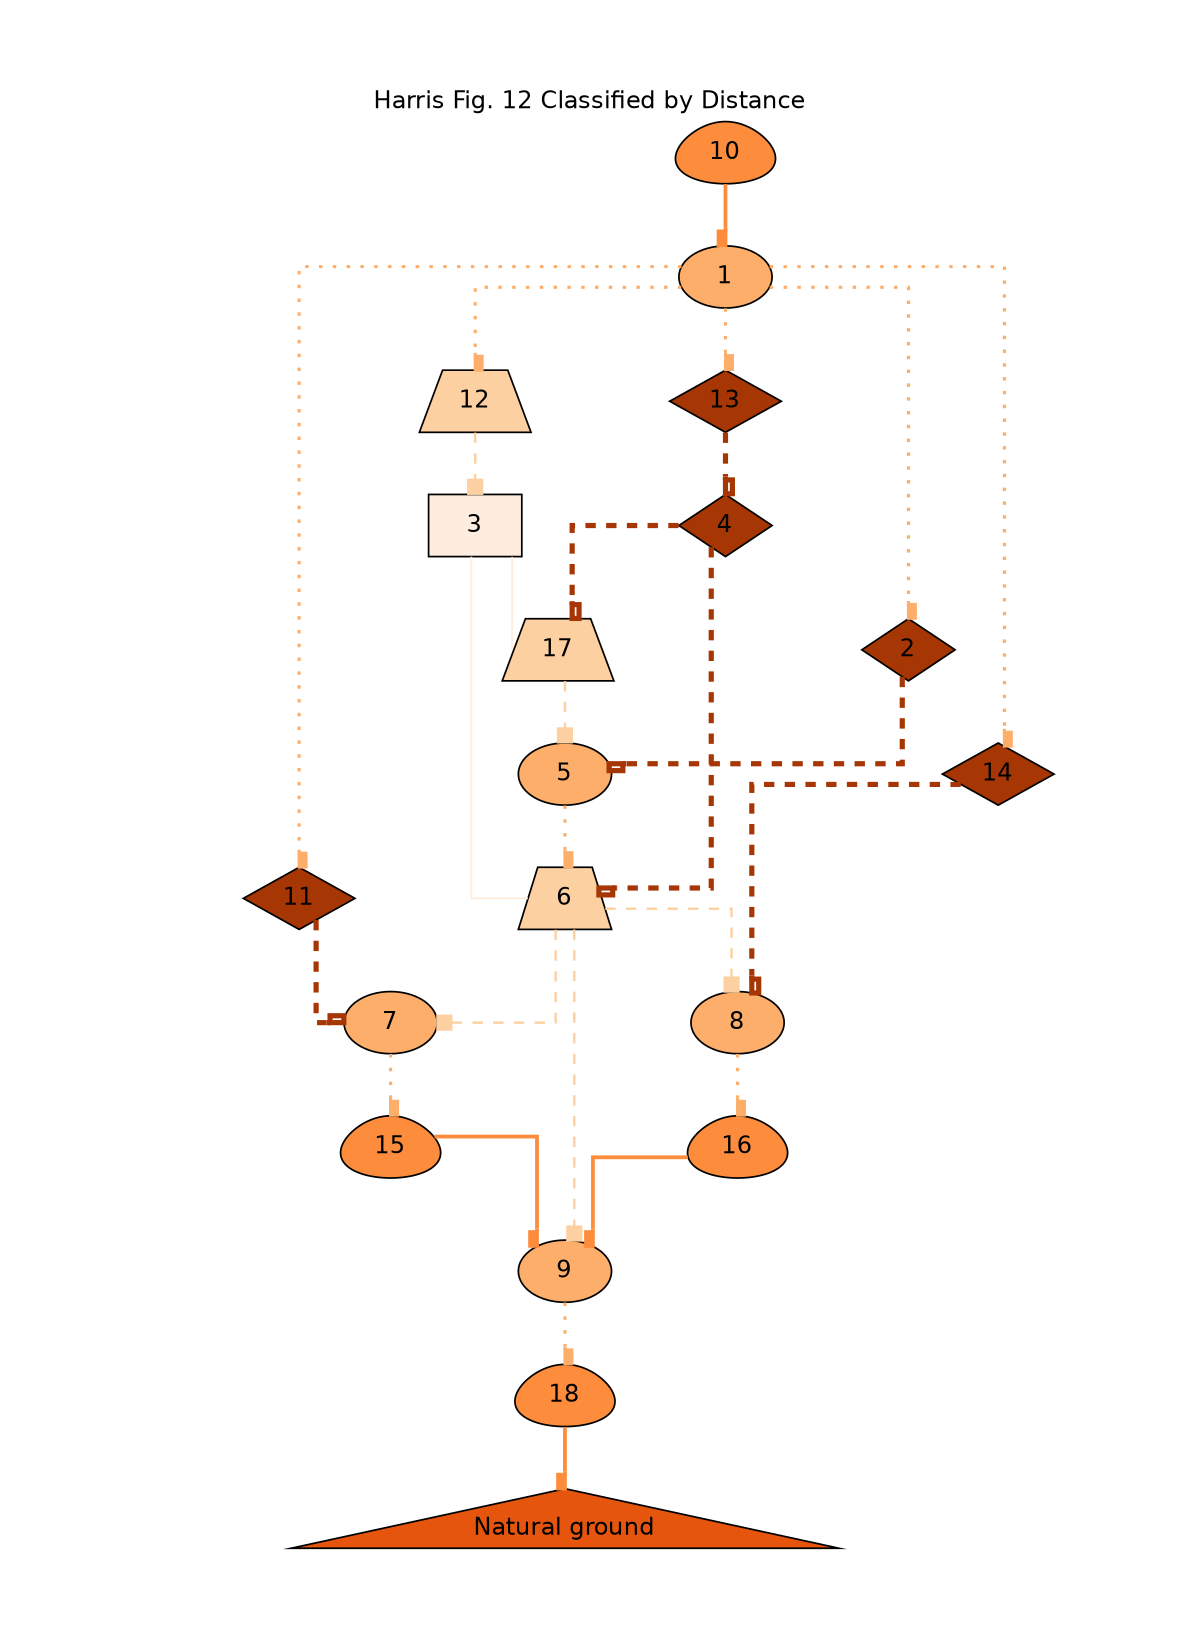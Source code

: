 digraph to_dot {
  style="filled";
  dpi="96";
  margin="0.5,0.5";
  bgcolor="/x11/white";
  fontname="Helvetica";
  fontsize="14.0";
  fontcolor="/x11/black";
  splines="ortho";
  page="7,5";
  size="6,4!";
  ratio="auto";
  URL="http://tsdye.github.io/harris-matrix/";
  label="Harris Fig. 12 Classified by Distance";
  labelloc="t";
  "1" [shape="ellipse"] [style="filled"] [fontname="Helvetica"] [fontsize="14.0"] [color="/x11/black"] [fillcolor="/oranges6/3"] [fontcolor="/x11/black"] [penwidth="1.0"] [skew="0.0"] [sides="4"] [orientation="0.0"] [distortion="0.0"] [URL="[[http://harris-matrix.tsdye.com/img/fig12-1.png]]"];
  "2" [shape="diamond"] [style="filled"] [fontname="Helvetica"] [fontsize="14.0"] [color="/x11/black"] [fillcolor="/oranges6/6"] [fontcolor="/x11/black"] [penwidth="1.0"] [skew="0.0"] [sides="4"] [orientation="0.0"] [distortion="0.0"] [URL="[[http://harris-matrix.tsdye.com/img/fig12-2.png]]"];
  "3" [shape="box"] [style="filled"] [fontname="Helvetica"] [fontsize="14.0"] [color="/x11/black"] [fillcolor="/oranges6/1"] [fontcolor="/x11/black"] [penwidth="1.0"] [skew="0.0"] [sides="4"] [orientation="0.0"] [distortion="0.0"] [URL="[[http://harris-matrix.tsdye.com/img/fig12-3.png]]"];
  "4" [shape="diamond"] [style="filled"] [fontname="Helvetica"] [fontsize="14.0"] [color="/x11/black"] [fillcolor="/oranges6/6"] [fontcolor="/x11/black"] [penwidth="1.0"] [skew="0.0"] [sides="4"] [orientation="0.0"] [distortion="0.0"] [URL="[[http://harris-matrix.tsdye.com/img/fig12-4.png]]"];
  "5" [shape="ellipse"] [style="filled"] [fontname="Helvetica"] [fontsize="14.0"] [color="/x11/black"] [fillcolor="/oranges6/3"] [fontcolor="/x11/black"] [penwidth="1.0"] [skew="0.0"] [sides="4"] [orientation="0.0"] [distortion="0.0"] [URL="[[http://harris-matrix.tsdye.com/img/fig12-5.png]]"];
  "6" [shape="trapezium"] [style="filled"] [fontname="Helvetica"] [fontsize="14.0"] [color="/x11/black"] [fillcolor="/oranges6/2"] [fontcolor="/x11/black"] [penwidth="1.0"] [skew="0.0"] [sides="4"] [orientation="0.0"] [distortion="0.0"] [URL="[[http://harris-matrix.tsdye.com/img/fig12-6.png]]"];
  "7" [shape="ellipse"] [style="filled"] [fontname="Helvetica"] [fontsize="14.0"] [color="/x11/black"] [fillcolor="/oranges6/3"] [fontcolor="/x11/black"] [penwidth="1.0"] [skew="0.0"] [sides="4"] [orientation="0.0"] [distortion="0.0"] [URL="[[http://harris-matrix.tsdye.com/img/fig12-7.png]]"];
  "8" [shape="ellipse"] [style="filled"] [fontname="Helvetica"] [fontsize="14.0"] [color="/x11/black"] [fillcolor="/oranges6/3"] [fontcolor="/x11/black"] [penwidth="1.0"] [skew="0.0"] [sides="4"] [orientation="0.0"] [distortion="0.0"] [URL="[[http://harris-matrix.tsdye.com/img/fig12-8.png]]"];
  "9" [shape="ellipse"] [style="filled"] [fontname="Helvetica"] [fontsize="14.0"] [color="/x11/black"] [fillcolor="/oranges6/3"] [fontcolor="/x11/black"] [penwidth="1.0"] [skew="0.0"] [sides="4"] [orientation="0.0"] [distortion="0.0"] [URL="[[http://harris-matrix.tsdye.com/img/fig12-9.png]]"];
  "Natural ground" [shape="triangle"] [style="filled"] [fontname="Helvetica"] [fontsize="14.0"] [color="/x11/black"] [fillcolor="/oranges6/5"] [fontcolor="/x11/black"] [penwidth="1.0"] [skew="0.0"] [sides="4"] [orientation="0.0"] [distortion="0.0"] [URL="[[http://harris-matrix.tsdye.com/img/fig12-natural-ground.png]]"];
  "10" [shape="egg"] [style="filled"] [fontname="Helvetica"] [fontsize="14.0"] [color="/x11/black"] [fillcolor="/oranges6/4"] [fontcolor="/x11/black"] [penwidth="1.0"] [skew="0.0"] [sides="4"] [orientation="0.0"] [distortion="0.0"] [URL="http://tsdye.github.io/harris-matrix/"];
  "11" [shape="diamond"] [style="filled"] [fontname="Helvetica"] [fontsize="14.0"] [color="/x11/black"] [fillcolor="/oranges6/6"] [fontcolor="/x11/black"] [penwidth="1.0"] [skew="0.0"] [sides="4"] [orientation="0.0"] [distortion="0.0"] [URL="http://tsdye.github.io/harris-matrix/"];
  "12" [shape="trapezium"] [style="filled"] [fontname="Helvetica"] [fontsize="14.0"] [color="/x11/black"] [fillcolor="/oranges6/2"] [fontcolor="/x11/black"] [penwidth="1.0"] [skew="0.0"] [sides="4"] [orientation="0.0"] [distortion="0.0"] [URL="http://tsdye.github.io/harris-matrix/"];
  "13" [shape="diamond"] [style="filled"] [fontname="Helvetica"] [fontsize="14.0"] [color="/x11/black"] [fillcolor="/oranges6/6"] [fontcolor="/x11/black"] [penwidth="1.0"] [skew="0.0"] [sides="4"] [orientation="0.0"] [distortion="0.0"] [URL="http://tsdye.github.io/harris-matrix/"];
  "14" [shape="diamond"] [style="filled"] [fontname="Helvetica"] [fontsize="14.0"] [color="/x11/black"] [fillcolor="/oranges6/6"] [fontcolor="/x11/black"] [penwidth="1.0"] [skew="0.0"] [sides="4"] [orientation="0.0"] [distortion="0.0"] [URL="http://tsdye.github.io/harris-matrix/"];
  "15" [shape="egg"] [style="filled"] [fontname="Helvetica"] [fontsize="14.0"] [color="/x11/black"] [fillcolor="/oranges6/4"] [fontcolor="/x11/black"] [penwidth="1.0"] [skew="0.0"] [sides="4"] [orientation="0.0"] [distortion="0.0"] [URL="http://tsdye.github.io/harris-matrix/"];
  "16" [shape="egg"] [style="filled"] [fontname="Helvetica"] [fontsize="14.0"] [color="/x11/black"] [fillcolor="/oranges6/4"] [fontcolor="/x11/black"] [penwidth="1.0"] [skew="0.0"] [sides="4"] [orientation="0.0"] [distortion="0.0"] [URL="http://tsdye.github.io/harris-matrix/"];
  "17" [shape="trapezium"] [style="filled"] [fontname="Helvetica"] [fontsize="14.0"] [color="/x11/black"] [fillcolor="/oranges6/2"] [fontcolor="/x11/black"] [penwidth="1.0"] [skew="0.0"] [sides="4"] [orientation="0.0"] [distortion="0.0"] [URL="http://tsdye.github.io/harris-matrix/"];
  "18" [shape="egg"] [style="filled"] [fontname="Helvetica"] [fontsize="14.0"] [color="/x11/black"] [fillcolor="/oranges6/4"] [fontcolor="/x11/black"] [penwidth="1.0"] [skew="0.0"] [sides="4"] [orientation="0.0"] [distortion="0.0"] [URL="http://tsdye.github.io/harris-matrix/"];
 "1" -> "2"  [style="dotted"] [arrowhead="lbox"] [color="/oranges6/3"] [fontname="Helvetica"] [fontsize="14.0"] [fontcolor="/x11/black"] [penwidth="1.8"] [URL="http://tsdye.github.io/harris-matrix/"];
 "1" -> "11"  [style="dotted"] [arrowhead="lbox"] [color="/oranges6/3"] [fontname="Helvetica"] [fontsize="14.0"] [fontcolor="/x11/black"] [penwidth="1.8"] [URL="http://tsdye.github.io/harris-matrix/"];
 "1" -> "12"  [style="dotted"] [arrowhead="lbox"] [color="/oranges6/3"] [fontname="Helvetica"] [fontsize="14.0"] [fontcolor="/x11/black"] [penwidth="1.8"] [URL="http://tsdye.github.io/harris-matrix/"];
 "1" -> "13"  [style="dotted"] [arrowhead="lbox"] [color="/oranges6/3"] [fontname="Helvetica"] [fontsize="14.0"] [fontcolor="/x11/black"] [penwidth="1.8"] [URL="http://tsdye.github.io/harris-matrix/"];
 "1" -> "14"  [style="dotted"] [arrowhead="lbox"] [color="/oranges6/3"] [fontname="Helvetica"] [fontsize="14.0"] [fontcolor="/x11/black"] [penwidth="1.8"] [URL="http://tsdye.github.io/harris-matrix/"];
 "2" -> "5"  [style="dashed"] [arrowhead="olbox"] [color="/oranges6/6"] [fontname="Helvetica"] [fontsize="14.0"] [fontcolor="/x11/black"] [penwidth="3.0"] [URL="http://tsdye.github.io/harris-matrix/"];
 "3" -> "6"  [style="solid"] [arrowhead="none"] [color="/oranges6/1"] [fontname="Helvetica"] [fontsize="14.0"] [fontcolor="/x11/black"] [penwidth="1.0"] [URL="http://tsdye.github.io/harris-matrix/"];
 "3" -> "17"  [style="solid"] [arrowhead="none"] [color="/oranges6/1"] [fontname="Helvetica"] [fontsize="14.0"] [fontcolor="/x11/black"] [penwidth="1.0"] [URL="http://tsdye.github.io/harris-matrix/"];
 "4" -> "6"  [style="dashed"] [arrowhead="olbox"] [color="/oranges6/6"] [fontname="Helvetica"] [fontsize="14.0"] [fontcolor="/x11/black"] [penwidth="3.0"] [URL="http://tsdye.github.io/harris-matrix/"];
 "4" -> "17"  [style="dashed"] [arrowhead="olbox"] [color="/oranges6/6"] [fontname="Helvetica"] [fontsize="14.0"] [fontcolor="/x11/black"] [penwidth="3.0"] [URL="http://tsdye.github.io/harris-matrix/"];
 "5" -> "6"  [style="dotted"] [arrowhead="lbox"] [color="/oranges6/3"] [fontname="Helvetica"] [fontsize="14.0"] [fontcolor="/x11/black"] [penwidth="1.8"] [URL="http://tsdye.github.io/harris-matrix/"];
 "6" -> "7"  [style="dashed"] [arrowhead="box"] [color="/oranges6/2"] [fontname="Helvetica"] [fontsize="14.0"] [fontcolor="/x11/black"] [penwidth="1.4"] [URL="http://tsdye.github.io/harris-matrix/"];
 "6" -> "8"  [style="dashed"] [arrowhead="box"] [color="/oranges6/2"] [fontname="Helvetica"] [fontsize="14.0"] [fontcolor="/x11/black"] [penwidth="1.4"] [URL="http://tsdye.github.io/harris-matrix/"];
 "6" -> "9"  [style="dashed"] [arrowhead="box"] [color="/oranges6/2"] [fontname="Helvetica"] [fontsize="14.0"] [fontcolor="/x11/black"] [penwidth="1.4"] [URL="http://tsdye.github.io/harris-matrix/"];
 "7" -> "15"  [style="dotted"] [arrowhead="lbox"] [color="/oranges6/3"] [fontname="Helvetica"] [fontsize="14.0"] [fontcolor="/x11/black"] [penwidth="1.8"] [URL="http://tsdye.github.io/harris-matrix/"];
 "8" -> "16"  [style="dotted"] [arrowhead="lbox"] [color="/oranges6/3"] [fontname="Helvetica"] [fontsize="14.0"] [fontcolor="/x11/black"] [penwidth="1.8"] [URL="http://tsdye.github.io/harris-matrix/"];
 "9" -> "18"  [style="dotted"] [arrowhead="lbox"] [color="/oranges6/3"] [fontname="Helvetica"] [fontsize="14.0"] [fontcolor="/x11/black"] [penwidth="1.8"] [URL="http://tsdye.github.io/harris-matrix/"];
 "10" -> "1"  [style="bold"] [arrowhead="rbox"] [color="/oranges6/4"] [fontname="Helvetica"] [fontsize="14.0"] [fontcolor="/x11/black"] [penwidth="2.2"] [URL="http://tsdye.github.io/harris-matrix/"];
 "11" -> "7"  [style="dashed"] [arrowhead="olbox"] [color="/oranges6/6"] [fontname="Helvetica"] [fontsize="14.0"] [fontcolor="/x11/black"] [penwidth="3.0"] [URL="http://tsdye.github.io/harris-matrix/"];
 "12" -> "3"  [style="dashed"] [arrowhead="box"] [color="/oranges6/2"] [fontname="Helvetica"] [fontsize="14.0"] [fontcolor="/x11/black"] [penwidth="1.4"] [URL="http://tsdye.github.io/harris-matrix/"];
 "13" -> "4"  [style="dashed"] [arrowhead="olbox"] [color="/oranges6/6"] [fontname="Helvetica"] [fontsize="14.0"] [fontcolor="/x11/black"] [penwidth="3.0"] [URL="http://tsdye.github.io/harris-matrix/"];
 "14" -> "8"  [style="dashed"] [arrowhead="olbox"] [color="/oranges6/6"] [fontname="Helvetica"] [fontsize="14.0"] [fontcolor="/x11/black"] [penwidth="3.0"] [URL="http://tsdye.github.io/harris-matrix/"];
 "15" -> "9"  [style="bold"] [arrowhead="rbox"] [color="/oranges6/4"] [fontname="Helvetica"] [fontsize="14.0"] [fontcolor="/x11/black"] [penwidth="2.2"] [URL="http://tsdye.github.io/harris-matrix/"];
 "16" -> "9"  [style="bold"] [arrowhead="rbox"] [color="/oranges6/4"] [fontname="Helvetica"] [fontsize="14.0"] [fontcolor="/x11/black"] [penwidth="2.2"] [URL="http://tsdye.github.io/harris-matrix/"];
 "17" -> "5"  [style="dashed"] [arrowhead="box"] [color="/oranges6/2"] [fontname="Helvetica"] [fontsize="14.0"] [fontcolor="/x11/black"] [penwidth="1.4"] [URL="http://tsdye.github.io/harris-matrix/"];
 "18" -> "Natural ground"  [style="bold"] [arrowhead="rbox"] [color="/oranges6/4"] [fontname="Helvetica"] [fontsize="14.0"] [fontcolor="/x11/black"] [penwidth="2.2"] [URL="http://tsdye.github.io/harris-matrix/"];
}
